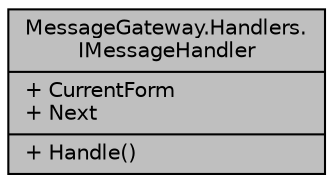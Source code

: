 digraph "MessageGateway.Handlers.IMessageHandler"
{
 // INTERACTIVE_SVG=YES
 // LATEX_PDF_SIZE
  edge [fontname="Helvetica",fontsize="10",labelfontname="Helvetica",labelfontsize="10"];
  node [fontname="Helvetica",fontsize="10",shape=record];
  Node1 [label="{MessageGateway.Handlers.\lIMessageHandler\n|+ CurrentForm\l+ Next\l|+ Handle()\l}",height=0.2,width=0.4,color="black", fillcolor="grey75", style="filled", fontcolor="black",tooltip="Interfaz que engloba a los handlers y sus metodos y propiedades basicos."];
}
